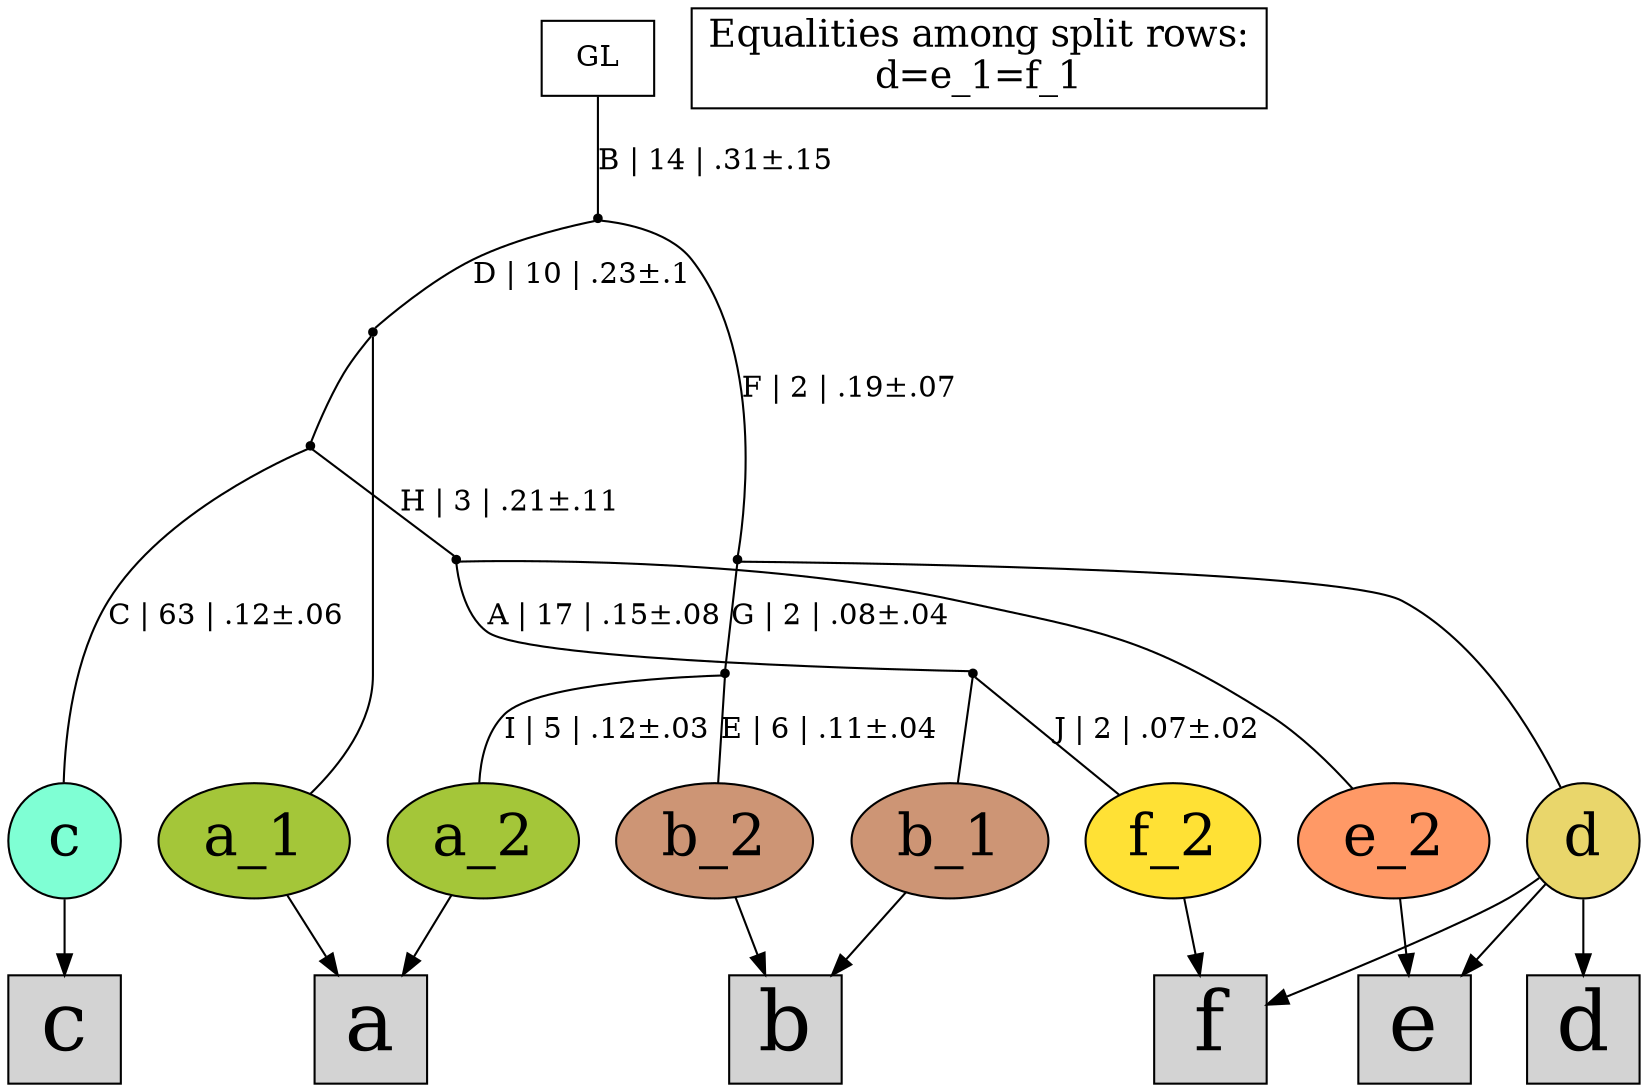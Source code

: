 digraph {
rowa[label="a",shape=box,style=filled,fontsize=40];
rowb[label="b",shape=box,style=filled,fontsize=40];
rowc[label="c",shape=box,style=filled,fontsize=40];
rowd[label="d",shape=box,style=filled,fontsize=40];
rowe[label="e",shape=box,style=filled,fontsize=40];
rowf[label="f",shape=box,style=filled,fontsize=40];
a_1[label="a_1",shape=oval,style=filled,fontsize=28,fillcolor="#a4c639"];
a_2[label="a_2",shape=oval,style=filled,fontsize=28,fillcolor="#a4c639"];
b_1[label="b_1",shape=oval,style=filled,fontsize=28,fillcolor="#cd9575"];
b_2[label="b_2",shape=oval,style=filled,fontsize=28,fillcolor="#cd9575"];
c[label="c",shape=oval,style=filled,fontsize=28,fillcolor="#7fffd4"];
d[label="d",shape=oval,style=filled,fontsize=28,fillcolor="#e9d66b"];
e_2[label="e_2",shape=oval,style=filled,fontsize=28,fillcolor="#ff9966"];
f_2[label="f_2",shape=oval,style=filled,fontsize=28,fillcolor="#ffe135"];
a_1 -> rowa[arrowhead="normal"];
a_2 -> rowa[arrowhead="normal"];
b_1 -> rowb[arrowhead="normal"];
b_2 -> rowb[arrowhead="normal"];
c -> rowc[arrowhead="normal"];
d -> rowd[arrowhead="normal"];
d -> rowe[arrowhead="normal"];
e_2 -> rowe[arrowhead="normal"];
d -> rowf[arrowhead="normal"];
f_2 -> rowf[arrowhead="normal"];
{rank = same;a_1;a_2;b_1;b_2;c;d;e_2;f_2;}
legend[label="Equalities among split rows:
d=e_1=f_1
",shape=box,fontsize=18];
Int1[shape=point,style=filled,fillcolor=black,label=""];
Int1 -> b_1[arrowhead=none, label=""];
Int1 -> f_2[arrowhead=none, label="J | 2 | .07±.02"];
Int2[shape=point,style=filled,fillcolor=black,label=""];
Int2 -> e_2[arrowhead=none, label=""];
Int2 -> Int1[arrowhead=none, label="A | 17 | .15±.08"];
Int3[shape=point,style=filled,fillcolor=black,label=""];
Int3 -> a_2[arrowhead=none, label="I | 5 | .12±.03"];
Int3 -> b_2[arrowhead=none, label="E | 6 | .11±.04"];
Int4[shape=point,style=filled,fillcolor=black,label=""];
Int4 -> d[arrowhead=none, label=""];
Int4 -> Int3[arrowhead=none, label="G | 2 | .08±.04"];
Int5[shape=point,style=filled,fillcolor=black,label=""];
Int5 -> c[arrowhead=none, label="C | 63 | .12±.06"];
Int5 -> Int2[arrowhead=none, label="H | 3 | .21±.11"];
Int6[shape=point,style=filled,fillcolor=black,label=""];
Int6 -> a_1[arrowhead=none, label=""];
Int6 -> Int5[arrowhead=none, label=""];
Int7[shape=point,style=filled,fillcolor=black,label=""];
Int7 -> Int4[arrowhead=none, label="F | 2 | .19±.07"];
Int7 -> Int6[arrowhead=none, label="D | 10 | .23±.1"];
GL[label="GL",shape=box,style=filled,fillcolor=white];
GL -> Int7[arrowhead=none, label="B | 14 | .31±.15"];
}